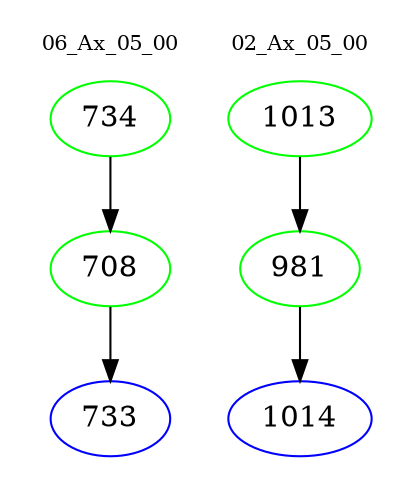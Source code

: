 digraph{
subgraph cluster_0 {
color = white
label = "06_Ax_05_00";
fontsize=10;
T0_734 [label="734", color="green"]
T0_734 -> T0_708 [color="black"]
T0_708 [label="708", color="green"]
T0_708 -> T0_733 [color="black"]
T0_733 [label="733", color="blue"]
}
subgraph cluster_1 {
color = white
label = "02_Ax_05_00";
fontsize=10;
T1_1013 [label="1013", color="green"]
T1_1013 -> T1_981 [color="black"]
T1_981 [label="981", color="green"]
T1_981 -> T1_1014 [color="black"]
T1_1014 [label="1014", color="blue"]
}
}
